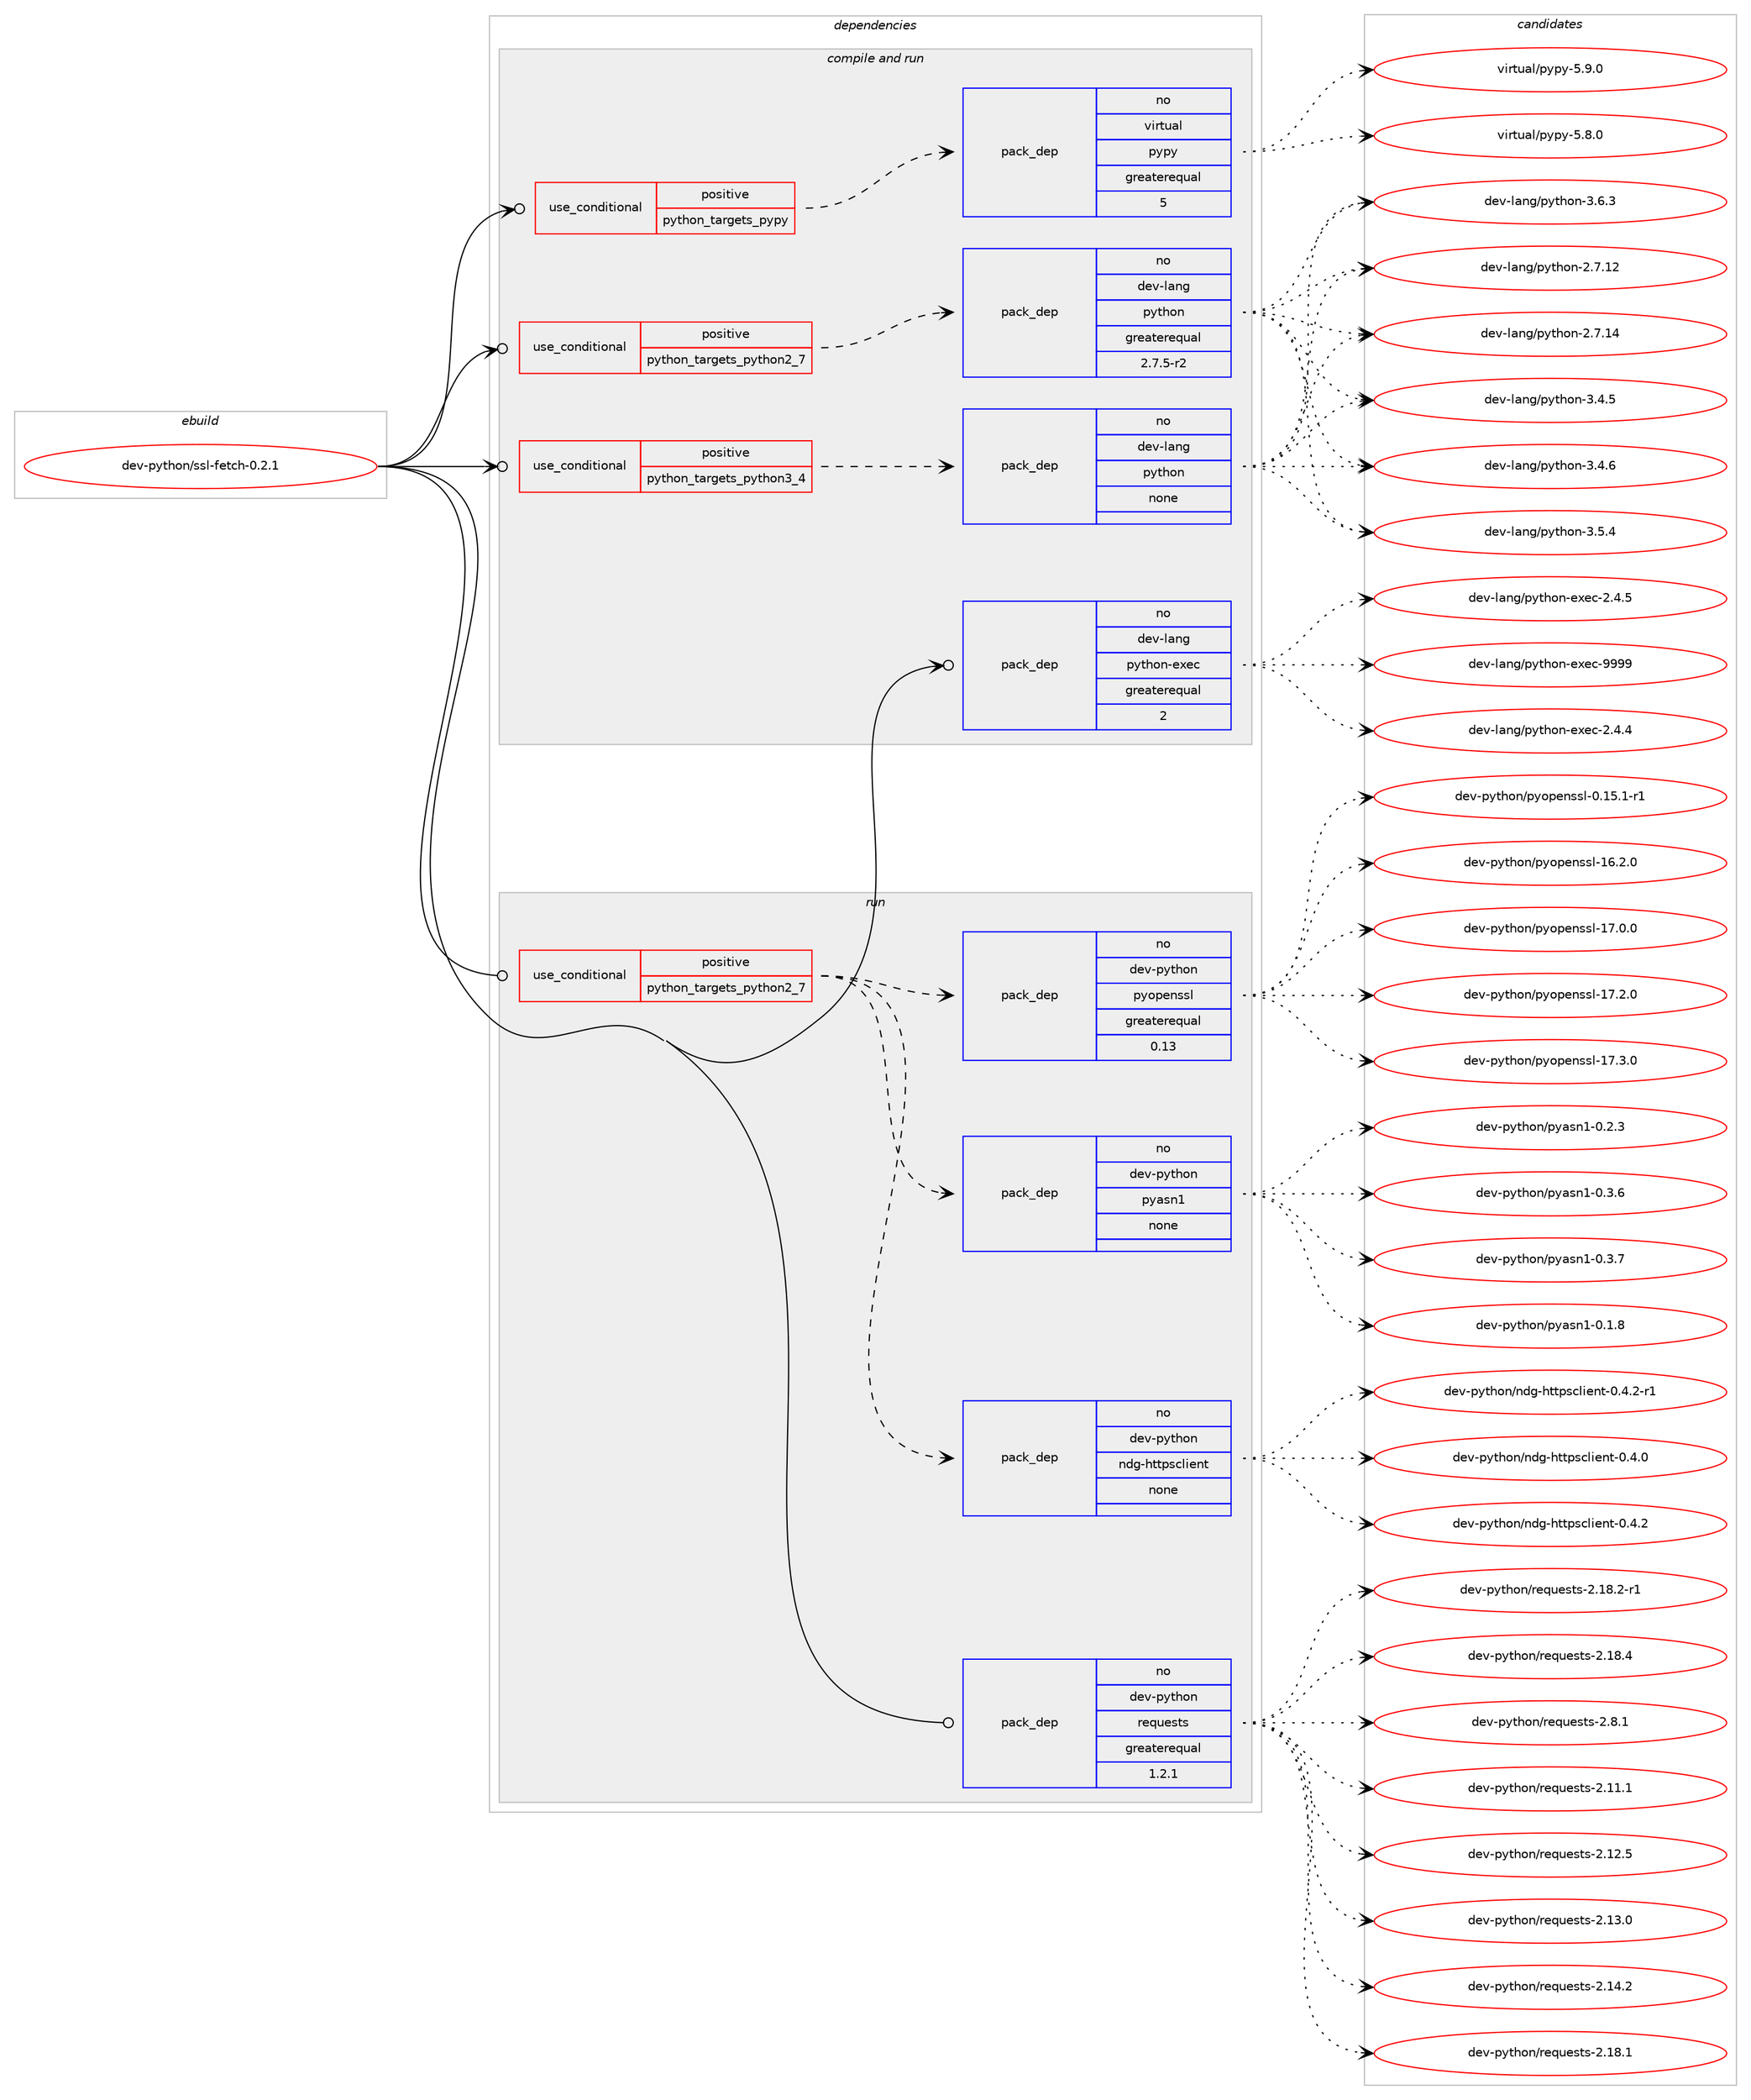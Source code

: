 digraph prolog {

# *************
# Graph options
# *************

newrank=true;
concentrate=true;
compound=true;
graph [rankdir=LR,fontname=Helvetica,fontsize=10,ranksep=1.5];#, ranksep=2.5, nodesep=0.2];
edge  [arrowhead=vee];
node  [fontname=Helvetica,fontsize=10];

# **********
# The ebuild
# **********

subgraph cluster_leftcol {
color=gray;
rank=same;
label=<<i>ebuild</i>>;
id [label="dev-python/ssl-fetch-0.2.1", color=red, width=4, href="../dev-python/ssl-fetch-0.2.1.svg"];
}

# ****************
# The dependencies
# ****************

subgraph cluster_midcol {
color=gray;
label=<<i>dependencies</i>>;
subgraph cluster_compile {
fillcolor="#eeeeee";
style=filled;
label=<<i>compile</i>>;
}
subgraph cluster_compileandrun {
fillcolor="#eeeeee";
style=filled;
label=<<i>compile and run</i>>;
subgraph cond42255 {
dependency189057 [label=<<TABLE BORDER="0" CELLBORDER="1" CELLSPACING="0" CELLPADDING="4"><TR><TD ROWSPAN="3" CELLPADDING="10">use_conditional</TD></TR><TR><TD>positive</TD></TR><TR><TD>python_targets_pypy</TD></TR></TABLE>>, shape=none, color=red];
subgraph pack142847 {
dependency189058 [label=<<TABLE BORDER="0" CELLBORDER="1" CELLSPACING="0" CELLPADDING="4" WIDTH="220"><TR><TD ROWSPAN="6" CELLPADDING="30">pack_dep</TD></TR><TR><TD WIDTH="110">no</TD></TR><TR><TD>virtual</TD></TR><TR><TD>pypy</TD></TR><TR><TD>greaterequal</TD></TR><TR><TD>5</TD></TR></TABLE>>, shape=none, color=blue];
}
dependency189057:e -> dependency189058:w [weight=20,style="dashed",arrowhead="vee"];
}
id:e -> dependency189057:w [weight=20,style="solid",arrowhead="odotvee"];
subgraph cond42256 {
dependency189059 [label=<<TABLE BORDER="0" CELLBORDER="1" CELLSPACING="0" CELLPADDING="4"><TR><TD ROWSPAN="3" CELLPADDING="10">use_conditional</TD></TR><TR><TD>positive</TD></TR><TR><TD>python_targets_python2_7</TD></TR></TABLE>>, shape=none, color=red];
subgraph pack142848 {
dependency189060 [label=<<TABLE BORDER="0" CELLBORDER="1" CELLSPACING="0" CELLPADDING="4" WIDTH="220"><TR><TD ROWSPAN="6" CELLPADDING="30">pack_dep</TD></TR><TR><TD WIDTH="110">no</TD></TR><TR><TD>dev-lang</TD></TR><TR><TD>python</TD></TR><TR><TD>greaterequal</TD></TR><TR><TD>2.7.5-r2</TD></TR></TABLE>>, shape=none, color=blue];
}
dependency189059:e -> dependency189060:w [weight=20,style="dashed",arrowhead="vee"];
}
id:e -> dependency189059:w [weight=20,style="solid",arrowhead="odotvee"];
subgraph cond42257 {
dependency189061 [label=<<TABLE BORDER="0" CELLBORDER="1" CELLSPACING="0" CELLPADDING="4"><TR><TD ROWSPAN="3" CELLPADDING="10">use_conditional</TD></TR><TR><TD>positive</TD></TR><TR><TD>python_targets_python3_4</TD></TR></TABLE>>, shape=none, color=red];
subgraph pack142849 {
dependency189062 [label=<<TABLE BORDER="0" CELLBORDER="1" CELLSPACING="0" CELLPADDING="4" WIDTH="220"><TR><TD ROWSPAN="6" CELLPADDING="30">pack_dep</TD></TR><TR><TD WIDTH="110">no</TD></TR><TR><TD>dev-lang</TD></TR><TR><TD>python</TD></TR><TR><TD>none</TD></TR><TR><TD></TD></TR></TABLE>>, shape=none, color=blue];
}
dependency189061:e -> dependency189062:w [weight=20,style="dashed",arrowhead="vee"];
}
id:e -> dependency189061:w [weight=20,style="solid",arrowhead="odotvee"];
subgraph pack142850 {
dependency189063 [label=<<TABLE BORDER="0" CELLBORDER="1" CELLSPACING="0" CELLPADDING="4" WIDTH="220"><TR><TD ROWSPAN="6" CELLPADDING="30">pack_dep</TD></TR><TR><TD WIDTH="110">no</TD></TR><TR><TD>dev-lang</TD></TR><TR><TD>python-exec</TD></TR><TR><TD>greaterequal</TD></TR><TR><TD>2</TD></TR></TABLE>>, shape=none, color=blue];
}
id:e -> dependency189063:w [weight=20,style="solid",arrowhead="odotvee"];
}
subgraph cluster_run {
fillcolor="#eeeeee";
style=filled;
label=<<i>run</i>>;
subgraph cond42258 {
dependency189064 [label=<<TABLE BORDER="0" CELLBORDER="1" CELLSPACING="0" CELLPADDING="4"><TR><TD ROWSPAN="3" CELLPADDING="10">use_conditional</TD></TR><TR><TD>positive</TD></TR><TR><TD>python_targets_python2_7</TD></TR></TABLE>>, shape=none, color=red];
subgraph pack142851 {
dependency189065 [label=<<TABLE BORDER="0" CELLBORDER="1" CELLSPACING="0" CELLPADDING="4" WIDTH="220"><TR><TD ROWSPAN="6" CELLPADDING="30">pack_dep</TD></TR><TR><TD WIDTH="110">no</TD></TR><TR><TD>dev-python</TD></TR><TR><TD>ndg-httpsclient</TD></TR><TR><TD>none</TD></TR><TR><TD></TD></TR></TABLE>>, shape=none, color=blue];
}
dependency189064:e -> dependency189065:w [weight=20,style="dashed",arrowhead="vee"];
subgraph pack142852 {
dependency189066 [label=<<TABLE BORDER="0" CELLBORDER="1" CELLSPACING="0" CELLPADDING="4" WIDTH="220"><TR><TD ROWSPAN="6" CELLPADDING="30">pack_dep</TD></TR><TR><TD WIDTH="110">no</TD></TR><TR><TD>dev-python</TD></TR><TR><TD>pyasn1</TD></TR><TR><TD>none</TD></TR><TR><TD></TD></TR></TABLE>>, shape=none, color=blue];
}
dependency189064:e -> dependency189066:w [weight=20,style="dashed",arrowhead="vee"];
subgraph pack142853 {
dependency189067 [label=<<TABLE BORDER="0" CELLBORDER="1" CELLSPACING="0" CELLPADDING="4" WIDTH="220"><TR><TD ROWSPAN="6" CELLPADDING="30">pack_dep</TD></TR><TR><TD WIDTH="110">no</TD></TR><TR><TD>dev-python</TD></TR><TR><TD>pyopenssl</TD></TR><TR><TD>greaterequal</TD></TR><TR><TD>0.13</TD></TR></TABLE>>, shape=none, color=blue];
}
dependency189064:e -> dependency189067:w [weight=20,style="dashed",arrowhead="vee"];
}
id:e -> dependency189064:w [weight=20,style="solid",arrowhead="odot"];
subgraph pack142854 {
dependency189068 [label=<<TABLE BORDER="0" CELLBORDER="1" CELLSPACING="0" CELLPADDING="4" WIDTH="220"><TR><TD ROWSPAN="6" CELLPADDING="30">pack_dep</TD></TR><TR><TD WIDTH="110">no</TD></TR><TR><TD>dev-python</TD></TR><TR><TD>requests</TD></TR><TR><TD>greaterequal</TD></TR><TR><TD>1.2.1</TD></TR></TABLE>>, shape=none, color=blue];
}
id:e -> dependency189068:w [weight=20,style="solid",arrowhead="odot"];
}
}

# **************
# The candidates
# **************

subgraph cluster_choices {
rank=same;
color=gray;
label=<<i>candidates</i>>;

subgraph choice142847 {
color=black;
nodesep=1;
choice1181051141161179710847112121112121455346564648 [label="virtual/pypy-5.8.0", color=red, width=4,href="../virtual/pypy-5.8.0.svg"];
choice1181051141161179710847112121112121455346574648 [label="virtual/pypy-5.9.0", color=red, width=4,href="../virtual/pypy-5.9.0.svg"];
dependency189058:e -> choice1181051141161179710847112121112121455346564648:w [style=dotted,weight="100"];
dependency189058:e -> choice1181051141161179710847112121112121455346574648:w [style=dotted,weight="100"];
}
subgraph choice142848 {
color=black;
nodesep=1;
choice10010111845108971101034711212111610411111045504655464950 [label="dev-lang/python-2.7.12", color=red, width=4,href="../dev-lang/python-2.7.12.svg"];
choice10010111845108971101034711212111610411111045504655464952 [label="dev-lang/python-2.7.14", color=red, width=4,href="../dev-lang/python-2.7.14.svg"];
choice100101118451089711010347112121116104111110455146524653 [label="dev-lang/python-3.4.5", color=red, width=4,href="../dev-lang/python-3.4.5.svg"];
choice100101118451089711010347112121116104111110455146524654 [label="dev-lang/python-3.4.6", color=red, width=4,href="../dev-lang/python-3.4.6.svg"];
choice100101118451089711010347112121116104111110455146534652 [label="dev-lang/python-3.5.4", color=red, width=4,href="../dev-lang/python-3.5.4.svg"];
choice100101118451089711010347112121116104111110455146544651 [label="dev-lang/python-3.6.3", color=red, width=4,href="../dev-lang/python-3.6.3.svg"];
dependency189060:e -> choice10010111845108971101034711212111610411111045504655464950:w [style=dotted,weight="100"];
dependency189060:e -> choice10010111845108971101034711212111610411111045504655464952:w [style=dotted,weight="100"];
dependency189060:e -> choice100101118451089711010347112121116104111110455146524653:w [style=dotted,weight="100"];
dependency189060:e -> choice100101118451089711010347112121116104111110455146524654:w [style=dotted,weight="100"];
dependency189060:e -> choice100101118451089711010347112121116104111110455146534652:w [style=dotted,weight="100"];
dependency189060:e -> choice100101118451089711010347112121116104111110455146544651:w [style=dotted,weight="100"];
}
subgraph choice142849 {
color=black;
nodesep=1;
choice10010111845108971101034711212111610411111045504655464950 [label="dev-lang/python-2.7.12", color=red, width=4,href="../dev-lang/python-2.7.12.svg"];
choice10010111845108971101034711212111610411111045504655464952 [label="dev-lang/python-2.7.14", color=red, width=4,href="../dev-lang/python-2.7.14.svg"];
choice100101118451089711010347112121116104111110455146524653 [label="dev-lang/python-3.4.5", color=red, width=4,href="../dev-lang/python-3.4.5.svg"];
choice100101118451089711010347112121116104111110455146524654 [label="dev-lang/python-3.4.6", color=red, width=4,href="../dev-lang/python-3.4.6.svg"];
choice100101118451089711010347112121116104111110455146534652 [label="dev-lang/python-3.5.4", color=red, width=4,href="../dev-lang/python-3.5.4.svg"];
choice100101118451089711010347112121116104111110455146544651 [label="dev-lang/python-3.6.3", color=red, width=4,href="../dev-lang/python-3.6.3.svg"];
dependency189062:e -> choice10010111845108971101034711212111610411111045504655464950:w [style=dotted,weight="100"];
dependency189062:e -> choice10010111845108971101034711212111610411111045504655464952:w [style=dotted,weight="100"];
dependency189062:e -> choice100101118451089711010347112121116104111110455146524653:w [style=dotted,weight="100"];
dependency189062:e -> choice100101118451089711010347112121116104111110455146524654:w [style=dotted,weight="100"];
dependency189062:e -> choice100101118451089711010347112121116104111110455146534652:w [style=dotted,weight="100"];
dependency189062:e -> choice100101118451089711010347112121116104111110455146544651:w [style=dotted,weight="100"];
}
subgraph choice142850 {
color=black;
nodesep=1;
choice1001011184510897110103471121211161041111104510112010199455046524652 [label="dev-lang/python-exec-2.4.4", color=red, width=4,href="../dev-lang/python-exec-2.4.4.svg"];
choice1001011184510897110103471121211161041111104510112010199455046524653 [label="dev-lang/python-exec-2.4.5", color=red, width=4,href="../dev-lang/python-exec-2.4.5.svg"];
choice10010111845108971101034711212111610411111045101120101994557575757 [label="dev-lang/python-exec-9999", color=red, width=4,href="../dev-lang/python-exec-9999.svg"];
dependency189063:e -> choice1001011184510897110103471121211161041111104510112010199455046524652:w [style=dotted,weight="100"];
dependency189063:e -> choice1001011184510897110103471121211161041111104510112010199455046524653:w [style=dotted,weight="100"];
dependency189063:e -> choice10010111845108971101034711212111610411111045101120101994557575757:w [style=dotted,weight="100"];
}
subgraph choice142851 {
color=black;
nodesep=1;
choice10010111845112121116104111110471101001034510411611611211599108105101110116454846524648 [label="dev-python/ndg-httpsclient-0.4.0", color=red, width=4,href="../dev-python/ndg-httpsclient-0.4.0.svg"];
choice10010111845112121116104111110471101001034510411611611211599108105101110116454846524650 [label="dev-python/ndg-httpsclient-0.4.2", color=red, width=4,href="../dev-python/ndg-httpsclient-0.4.2.svg"];
choice100101118451121211161041111104711010010345104116116112115991081051011101164548465246504511449 [label="dev-python/ndg-httpsclient-0.4.2-r1", color=red, width=4,href="../dev-python/ndg-httpsclient-0.4.2-r1.svg"];
dependency189065:e -> choice10010111845112121116104111110471101001034510411611611211599108105101110116454846524648:w [style=dotted,weight="100"];
dependency189065:e -> choice10010111845112121116104111110471101001034510411611611211599108105101110116454846524650:w [style=dotted,weight="100"];
dependency189065:e -> choice100101118451121211161041111104711010010345104116116112115991081051011101164548465246504511449:w [style=dotted,weight="100"];
}
subgraph choice142852 {
color=black;
nodesep=1;
choice10010111845112121116104111110471121219711511049454846494656 [label="dev-python/pyasn1-0.1.8", color=red, width=4,href="../dev-python/pyasn1-0.1.8.svg"];
choice10010111845112121116104111110471121219711511049454846504651 [label="dev-python/pyasn1-0.2.3", color=red, width=4,href="../dev-python/pyasn1-0.2.3.svg"];
choice10010111845112121116104111110471121219711511049454846514654 [label="dev-python/pyasn1-0.3.6", color=red, width=4,href="../dev-python/pyasn1-0.3.6.svg"];
choice10010111845112121116104111110471121219711511049454846514655 [label="dev-python/pyasn1-0.3.7", color=red, width=4,href="../dev-python/pyasn1-0.3.7.svg"];
dependency189066:e -> choice10010111845112121116104111110471121219711511049454846494656:w [style=dotted,weight="100"];
dependency189066:e -> choice10010111845112121116104111110471121219711511049454846504651:w [style=dotted,weight="100"];
dependency189066:e -> choice10010111845112121116104111110471121219711511049454846514654:w [style=dotted,weight="100"];
dependency189066:e -> choice10010111845112121116104111110471121219711511049454846514655:w [style=dotted,weight="100"];
}
subgraph choice142853 {
color=black;
nodesep=1;
choice1001011184511212111610411111047112121111112101110115115108454846495346494511449 [label="dev-python/pyopenssl-0.15.1-r1", color=red, width=4,href="../dev-python/pyopenssl-0.15.1-r1.svg"];
choice100101118451121211161041111104711212111111210111011511510845495446504648 [label="dev-python/pyopenssl-16.2.0", color=red, width=4,href="../dev-python/pyopenssl-16.2.0.svg"];
choice100101118451121211161041111104711212111111210111011511510845495546484648 [label="dev-python/pyopenssl-17.0.0", color=red, width=4,href="../dev-python/pyopenssl-17.0.0.svg"];
choice100101118451121211161041111104711212111111210111011511510845495546504648 [label="dev-python/pyopenssl-17.2.0", color=red, width=4,href="../dev-python/pyopenssl-17.2.0.svg"];
choice100101118451121211161041111104711212111111210111011511510845495546514648 [label="dev-python/pyopenssl-17.3.0", color=red, width=4,href="../dev-python/pyopenssl-17.3.0.svg"];
dependency189067:e -> choice1001011184511212111610411111047112121111112101110115115108454846495346494511449:w [style=dotted,weight="100"];
dependency189067:e -> choice100101118451121211161041111104711212111111210111011511510845495446504648:w [style=dotted,weight="100"];
dependency189067:e -> choice100101118451121211161041111104711212111111210111011511510845495546484648:w [style=dotted,weight="100"];
dependency189067:e -> choice100101118451121211161041111104711212111111210111011511510845495546504648:w [style=dotted,weight="100"];
dependency189067:e -> choice100101118451121211161041111104711212111111210111011511510845495546514648:w [style=dotted,weight="100"];
}
subgraph choice142854 {
color=black;
nodesep=1;
choice100101118451121211161041111104711410111311710111511611545504649494649 [label="dev-python/requests-2.11.1", color=red, width=4,href="../dev-python/requests-2.11.1.svg"];
choice100101118451121211161041111104711410111311710111511611545504649504653 [label="dev-python/requests-2.12.5", color=red, width=4,href="../dev-python/requests-2.12.5.svg"];
choice100101118451121211161041111104711410111311710111511611545504649514648 [label="dev-python/requests-2.13.0", color=red, width=4,href="../dev-python/requests-2.13.0.svg"];
choice100101118451121211161041111104711410111311710111511611545504649524650 [label="dev-python/requests-2.14.2", color=red, width=4,href="../dev-python/requests-2.14.2.svg"];
choice100101118451121211161041111104711410111311710111511611545504649564649 [label="dev-python/requests-2.18.1", color=red, width=4,href="../dev-python/requests-2.18.1.svg"];
choice1001011184511212111610411111047114101113117101115116115455046495646504511449 [label="dev-python/requests-2.18.2-r1", color=red, width=4,href="../dev-python/requests-2.18.2-r1.svg"];
choice100101118451121211161041111104711410111311710111511611545504649564652 [label="dev-python/requests-2.18.4", color=red, width=4,href="../dev-python/requests-2.18.4.svg"];
choice1001011184511212111610411111047114101113117101115116115455046564649 [label="dev-python/requests-2.8.1", color=red, width=4,href="../dev-python/requests-2.8.1.svg"];
dependency189068:e -> choice100101118451121211161041111104711410111311710111511611545504649494649:w [style=dotted,weight="100"];
dependency189068:e -> choice100101118451121211161041111104711410111311710111511611545504649504653:w [style=dotted,weight="100"];
dependency189068:e -> choice100101118451121211161041111104711410111311710111511611545504649514648:w [style=dotted,weight="100"];
dependency189068:e -> choice100101118451121211161041111104711410111311710111511611545504649524650:w [style=dotted,weight="100"];
dependency189068:e -> choice100101118451121211161041111104711410111311710111511611545504649564649:w [style=dotted,weight="100"];
dependency189068:e -> choice1001011184511212111610411111047114101113117101115116115455046495646504511449:w [style=dotted,weight="100"];
dependency189068:e -> choice100101118451121211161041111104711410111311710111511611545504649564652:w [style=dotted,weight="100"];
dependency189068:e -> choice1001011184511212111610411111047114101113117101115116115455046564649:w [style=dotted,weight="100"];
}
}

}

